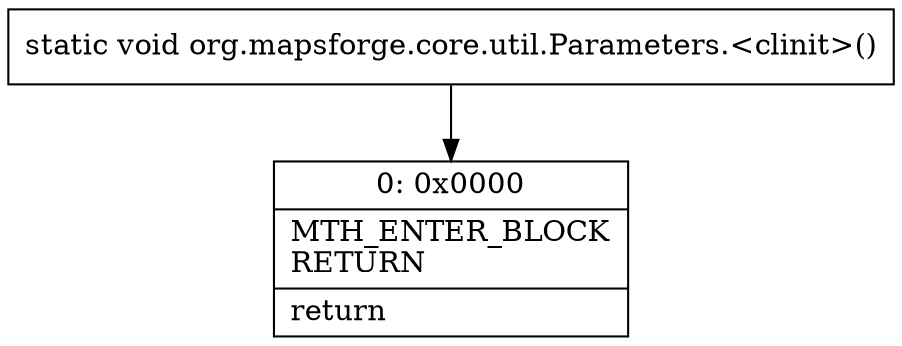 digraph "CFG fororg.mapsforge.core.util.Parameters.\<clinit\>()V" {
Node_0 [shape=record,label="{0\:\ 0x0000|MTH_ENTER_BLOCK\lRETURN\l|return\l}"];
MethodNode[shape=record,label="{static void org.mapsforge.core.util.Parameters.\<clinit\>() }"];
MethodNode -> Node_0;
}

